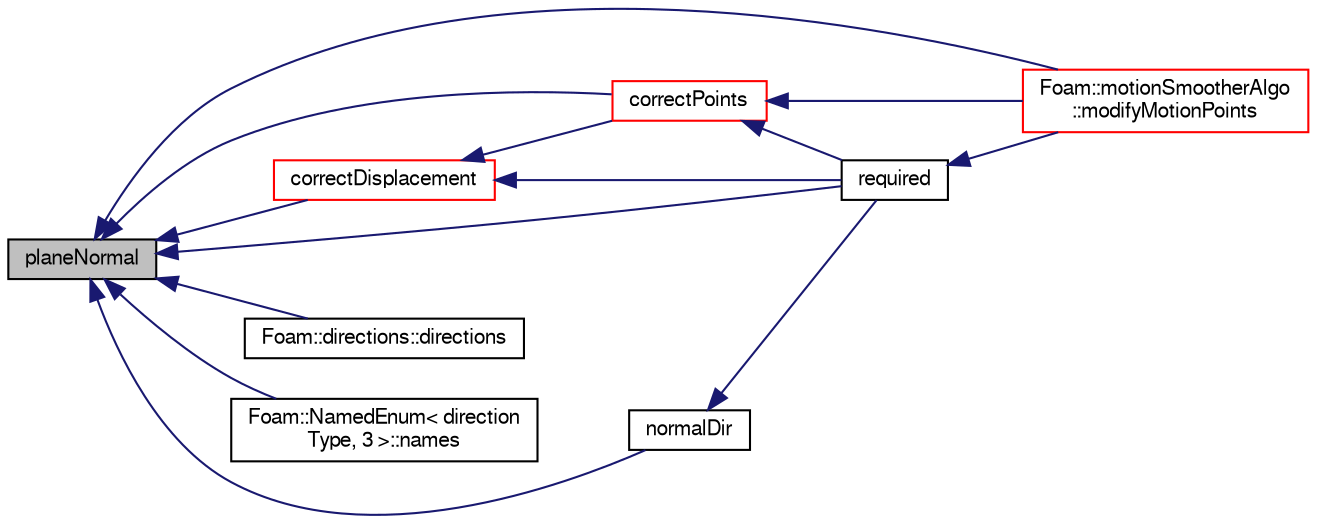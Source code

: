digraph "planeNormal"
{
  bgcolor="transparent";
  edge [fontname="FreeSans",fontsize="10",labelfontname="FreeSans",labelfontsize="10"];
  node [fontname="FreeSans",fontsize="10",shape=record];
  rankdir="LR";
  Node179 [label="planeNormal",height=0.2,width=0.4,color="black", fillcolor="grey75", style="filled", fontcolor="black"];
  Node179 -> Node180 [dir="back",color="midnightblue",fontsize="10",style="solid",fontname="FreeSans"];
  Node180 [label="correctDisplacement",height=0.2,width=0.4,color="red",URL="$a25542.html#a7920dcdc7bb2067d0672c9d098195c91",tooltip="Correct motion displacements. "];
  Node180 -> Node187 [dir="back",color="midnightblue",fontsize="10",style="solid",fontname="FreeSans"];
  Node187 [label="correctPoints",height=0.2,width=0.4,color="red",URL="$a25542.html#ac44d87c55ac02d1cc3887892983cc527",tooltip="Correct motion points. "];
  Node187 -> Node188 [dir="back",color="midnightblue",fontsize="10",style="solid",fontname="FreeSans"];
  Node188 [label="Foam::motionSmootherAlgo\l::modifyMotionPoints",height=0.2,width=0.4,color="red",URL="$a21550.html#aef244a2351549fb12f3375a347b0cda3",tooltip="Apply optional point constraint (2d correction) "];
  Node187 -> Node193 [dir="back",color="midnightblue",fontsize="10",style="solid",fontname="FreeSans"];
  Node193 [label="required",height=0.2,width=0.4,color="black",URL="$a25542.html#ac38c1ad34b4444b1e2334d69f9e2cf51",tooltip="Is 2D correction required, i.e. is the mesh a wedge or slab. "];
  Node193 -> Node188 [dir="back",color="midnightblue",fontsize="10",style="solid",fontname="FreeSans"];
  Node180 -> Node193 [dir="back",color="midnightblue",fontsize="10",style="solid",fontname="FreeSans"];
  Node179 -> Node187 [dir="back",color="midnightblue",fontsize="10",style="solid",fontname="FreeSans"];
  Node179 -> Node194 [dir="back",color="midnightblue",fontsize="10",style="solid",fontname="FreeSans"];
  Node194 [label="Foam::directions::directions",height=0.2,width=0.4,color="black",URL="$a21490.html#ab3b223d63d30550e67ee99206b60b63f",tooltip="Construct from mesh and dictionary and optional 2D corrector. "];
  Node179 -> Node188 [dir="back",color="midnightblue",fontsize="10",style="solid",fontname="FreeSans"];
  Node179 -> Node195 [dir="back",color="midnightblue",fontsize="10",style="solid",fontname="FreeSans"];
  Node195 [label="Foam::NamedEnum\< direction\lType, 3 \>::names",height=0.2,width=0.4,color="black",URL="$a25998.html#a7350da3a0edd92cd11e6c479c9967dc8"];
  Node179 -> Node196 [dir="back",color="midnightblue",fontsize="10",style="solid",fontname="FreeSans"];
  Node196 [label="normalDir",height=0.2,width=0.4,color="black",URL="$a25542.html#abc73a80767d06f1660c9372a6d55a13d",tooltip="Return direction normal to plane. "];
  Node196 -> Node193 [dir="back",color="midnightblue",fontsize="10",style="solid",fontname="FreeSans"];
  Node179 -> Node193 [dir="back",color="midnightblue",fontsize="10",style="solid",fontname="FreeSans"];
}
